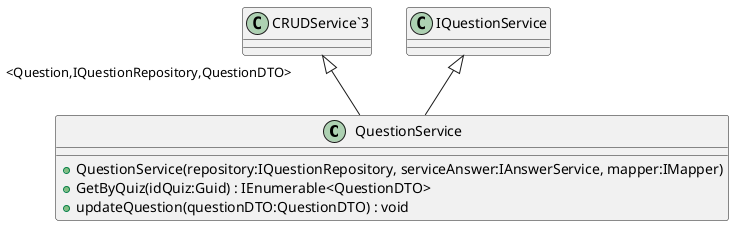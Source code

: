 @startuml
class QuestionService {
    + QuestionService(repository:IQuestionRepository, serviceAnswer:IAnswerService, mapper:IMapper)
    + GetByQuiz(idQuiz:Guid) : IEnumerable<QuestionDTO>
    + updateQuestion(questionDTO:QuestionDTO) : void
}
"CRUDService`3" "<Question,IQuestionRepository,QuestionDTO>" <|-- QuestionService
IQuestionService <|-- QuestionService
@enduml
